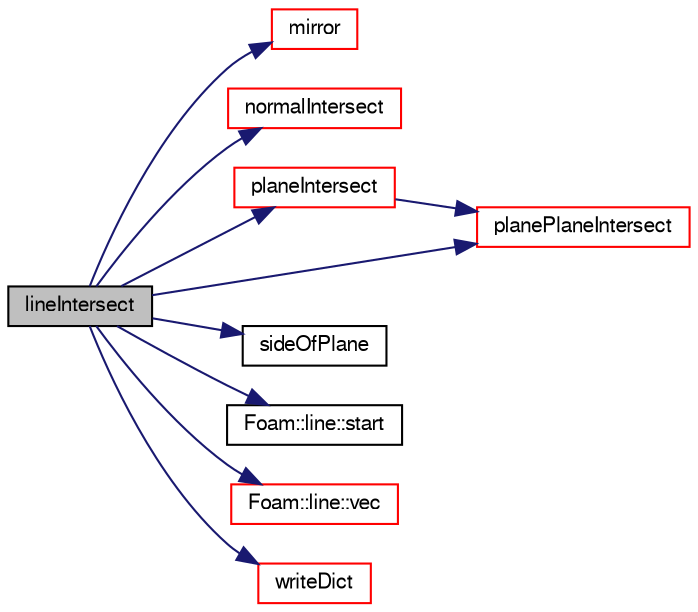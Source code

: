 digraph "lineIntersect"
{
  bgcolor="transparent";
  edge [fontname="FreeSans",fontsize="10",labelfontname="FreeSans",labelfontsize="10"];
  node [fontname="FreeSans",fontsize="10",shape=record];
  rankdir="LR";
  Node651 [label="lineIntersect",height=0.2,width=0.4,color="black", fillcolor="grey75", style="filled", fontcolor="black"];
  Node651 -> Node652 [color="midnightblue",fontsize="10",style="solid",fontname="FreeSans"];
  Node652 [label="mirror",height=0.2,width=0.4,color="red",URL="$a27570.html#a0558d93fd557787f2e03f632b78f63eb",tooltip="Mirror the supplied point in the plane. Return the mirrored point. "];
  Node651 -> Node657 [color="midnightblue",fontsize="10",style="solid",fontname="FreeSans"];
  Node657 [label="normalIntersect",height=0.2,width=0.4,color="red",URL="$a27570.html#a22a90e31bd05a5b4379d001a3975fc48",tooltip="Return cut coefficient for plane and line defined by. "];
  Node651 -> Node668 [color="midnightblue",fontsize="10",style="solid",fontname="FreeSans"];
  Node668 [label="planeIntersect",height=0.2,width=0.4,color="red",URL="$a27570.html#ac7fe66682d1b70507e370d886af36dab",tooltip="Return the cutting line between this plane and another. "];
  Node668 -> Node673 [color="midnightblue",fontsize="10",style="solid",fontname="FreeSans"];
  Node673 [label="planePlaneIntersect",height=0.2,width=0.4,color="red",URL="$a27570.html#acf90d23d7099eab3f7e4e6f76f25738c",tooltip="Return the cutting point between this plane and two other planes. "];
  Node651 -> Node673 [color="midnightblue",fontsize="10",style="solid",fontname="FreeSans"];
  Node651 -> Node676 [color="midnightblue",fontsize="10",style="solid",fontname="FreeSans"];
  Node676 [label="sideOfPlane",height=0.2,width=0.4,color="black",URL="$a27570.html#a245da55e3aee5a36841957233fc13638",tooltip="Return the side of the plane that the point is on. "];
  Node651 -> Node677 [color="midnightblue",fontsize="10",style="solid",fontname="FreeSans"];
  Node677 [label="Foam::line::start",height=0.2,width=0.4,color="black",URL="$a27550.html#a049c862e6cf686ab64fd3e9cb34736e6",tooltip="Return first vertex. "];
  Node651 -> Node678 [color="midnightblue",fontsize="10",style="solid",fontname="FreeSans"];
  Node678 [label="Foam::line::vec",height=0.2,width=0.4,color="red",URL="$a27550.html#afe9e9ee7500f86e7b1f4c3eac87972c8",tooltip="Return start-end vector. "];
  Node651 -> Node680 [color="midnightblue",fontsize="10",style="solid",fontname="FreeSans"];
  Node680 [label="writeDict",height=0.2,width=0.4,color="red",URL="$a27570.html#a99e013320e2bb0118f0c2857a9193f62",tooltip="Write to dictionary. "];
}

